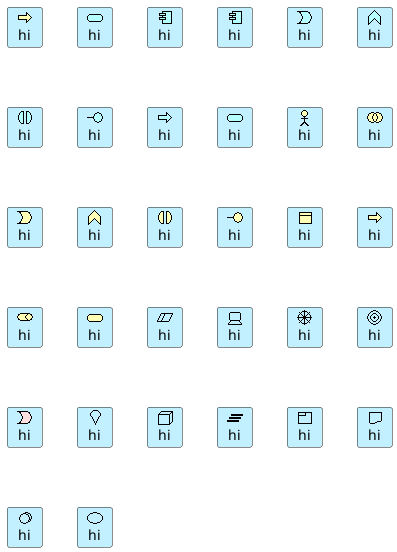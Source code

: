 @startuml

sprite $bProcess jar:archimate/business-process
sprite $aService jar:archimate/application-service
sprite $aComponent jar:archimate/application-component
sprite $AapplicationComponent jar:archimate/application-component
sprite $AapplicationEvent jar:archimate/application-event
sprite $AapplicationFunction jar:archimate/application-function
sprite $AapplicationInteraction jar:archimate/application-interaction
sprite $AapplicationInterface jar:archimate/application-interface
sprite $AapplicationProcess jar:archimate/application-process
sprite $AapplicationService jar:archimate/application-service
sprite $AbusinessActor jar:archimate/business-actor
sprite $AbusinessCollaboration jar:archimate/business-collaboration
sprite $AbusinessEvent jar:archimate/business-event
sprite $AbusinessFunction jar:archimate/business-function
sprite $AbusinessInteraction jar:archimate/business-interaction
sprite $AbusinessInterface jar:archimate/business-interface
sprite $AbusinessObject jar:archimate/business-object
sprite $AbusinessProcess jar:archimate/business-process
sprite $AbusinessRole jar:archimate/business-role
sprite $AbusinessService jar:archimate/business-service
sprite $Aconstraint jar:archimate/constraint
sprite $Adevice jar:archimate/device
sprite $Adriver jar:archimate/driver
sprite $Agoal jar:archimate/goal
sprite $AimplementationEvent jar:archimate/implementation-event
sprite $Alocation jar:archimate/location
sprite $Anode jar:archimate/node
sprite $Aplateau jar:archimate/plateau
sprite $Aproduct jar:archimate/product
sprite $Arepresentation jar:archimate/representation
sprite $Asystemdoftware jar:archimate/system-software
sprite $Avalue jar:archimate/value


card "hi" as hi1 <<$bProcess>><<behaviorCard>> #Application
card "hi" as hi2 <<$aService>><<behaviorCard>> #Application
card "hi" as hi3 <<$aComponent>><<behaviorCard>> #Application
card "hi" as hi4 <<$AapplicationComponent>><<behaviorCard>> #Application
card "hi" as hi5 <<$AapplicationEvent>><<behaviorCard>> #Application
card "hi" as hi6 <<$AapplicationFunction>><<behaviorCard>> #Application
card "hi" as hi7 <<$AapplicationInteraction>><<behaviorCard>> #Application
card "hi" as hi8 <<$AapplicationInterface>><<behaviorCard>> #Application
card "hi" as hi9 <<$AapplicationProcess>><<behaviorCard>> #Application
card "hi" as hi10 <<$AapplicationService>><<behaviorCard>> #Application
card "hi" as hi11 <<$AbusinessActor>><<behaviorCard>> #Application
card "hi" as hi12 <<$AbusinessCollaboration>><<behaviorCard>> #Application
card "hi" as hi13 <<$AbusinessEvent>><<behaviorCard>> #Application
card "hi" as hi14 <<$AbusinessFunction>><<behaviorCard>> #Application
card "hi" as hi15 <<$AbusinessInteraction>><<behaviorCard>> #Application
card "hi" as hi16 <<$AbusinessInterface>><<behaviorCard>> #Application
card "hi" as hi17 <<$AbusinessObject>><<behaviorCard>> #Application
card "hi" as hi18 <<$AbusinessProcess>><<behaviorCard>> #Application
card "hi" as hi19 <<$AbusinessRole>><<behaviorCard>> #Application
card "hi" as hi20 <<$AbusinessService>><<behaviorCard>> #Application
card "hi" as hi21 <<$Aconstraint>><<behaviorCard>> #Application
card "hi" as hi22 <<$Adevice>><<behaviorCard>> #Application
card "hi" as hi23 <<$Adriver>><<behaviorCard>> #Application
card "hi" as hi24 <<$Agoal>><<behaviorCard>> #Application
card "hi" as hi25 <<$AimplementationEvent>><<behaviorCard>> #Application
card "hi" as hi26 <<$Alocation>><<behaviorCard>> #Application
card "hi" as hi27 <<$Anode>><<behaviorCard>> #Application
card "hi" as hi28 <<$Aplateau>><<behaviorCard>> #Application
card "hi" as hi29 <<$Aproduct>><<behaviorCard>> #Application
card "hi" as hi30 <<$Arepresentation>><<behaviorCard>> #Application
card "hi" as hi31 <<$Asystemdoftware>><<behaviorCard>> #Application
card "hi" as hi32 <<$Avalue>><<behaviorCard>> #Application

@enduml
